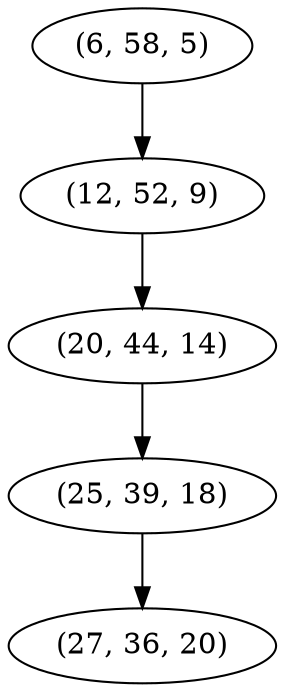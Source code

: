 digraph tree {
    "(6, 58, 5)";
    "(12, 52, 9)";
    "(20, 44, 14)";
    "(25, 39, 18)";
    "(27, 36, 20)";
    "(6, 58, 5)" -> "(12, 52, 9)";
    "(12, 52, 9)" -> "(20, 44, 14)";
    "(20, 44, 14)" -> "(25, 39, 18)";
    "(25, 39, 18)" -> "(27, 36, 20)";
}
